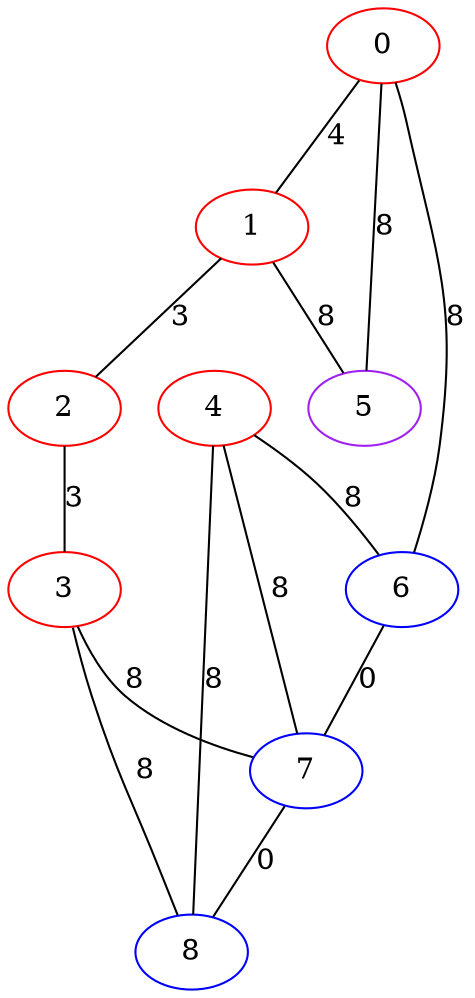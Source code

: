 graph "" {
0 [color=red, weight=1];
1 [color=red, weight=1];
2 [color=red, weight=1];
3 [color=red, weight=1];
4 [color=red, weight=1];
5 [color=purple, weight=4];
6 [color=blue, weight=3];
7 [color=blue, weight=3];
8 [color=blue, weight=3];
0 -- 1  [key=0, label=4];
0 -- 5  [key=0, label=8];
0 -- 6  [key=0, label=8];
1 -- 2  [key=0, label=3];
1 -- 5  [key=0, label=8];
2 -- 3  [key=0, label=3];
3 -- 8  [key=0, label=8];
3 -- 7  [key=0, label=8];
4 -- 8  [key=0, label=8];
4 -- 6  [key=0, label=8];
4 -- 7  [key=0, label=8];
6 -- 7  [key=0, label=0];
7 -- 8  [key=0, label=0];
}
